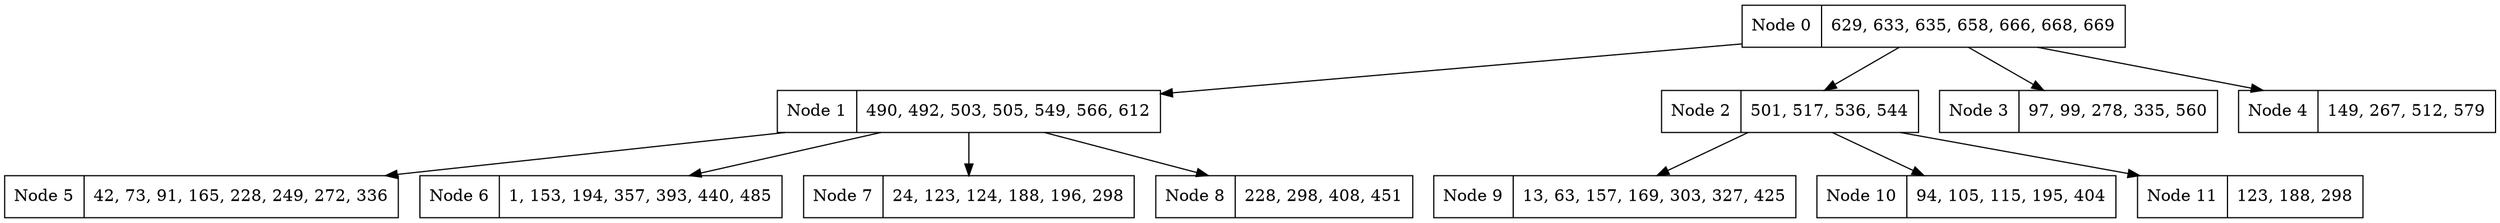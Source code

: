 digraph H {
"0" [
  label = "Node 0 | 629, 633, 635, 658, 666, 668, 669 "
  shape="record"
];
"0" -> "1"
"1" [
  label = "Node 1 | 490, 492, 503, 505, 549, 566, 612 "
  shape="record"
];
"1" -> "5"
"5" [
  label = "Node 5 | 42, 73, 91, 165, 228, 249, 272, 336 "
  shape="record"
];
"1" -> "6"
"6" [
  label = "Node 6 | 1, 153, 194, 357, 393, 440, 485 "
  shape="record"
];
"1" -> "7"
"7" [
  label = "Node 7 | 24, 123, 124, 188, 196, 298 "
  shape="record"
];
"1" -> "8"
"8" [
  label = "Node 8 | 228, 298, 408, 451 "
  shape="record"
];
"0" -> "2"
"2" [
  label = "Node 2 | 501, 517, 536, 544 "
  shape="record"
];
"2" -> "9"
"9" [
  label = "Node 9 | 13, 63, 157, 169, 303, 327, 425 "
  shape="record"
];
"2" -> "10"
"10" [
  label = "Node 10 | 94, 105, 115, 195, 404 "
  shape="record"
];
"2" -> "11"
"11" [
  label = "Node 11 | 123, 188, 298 "
  shape="record"
];
"0" -> "3"
"3" [
  label = "Node 3 | 97, 99, 278, 335, 560 "
  shape="record"
];
"0" -> "4"
"4" [
  label = "Node 4 | 149, 267, 512, 579 "
  shape="record"
];
}
